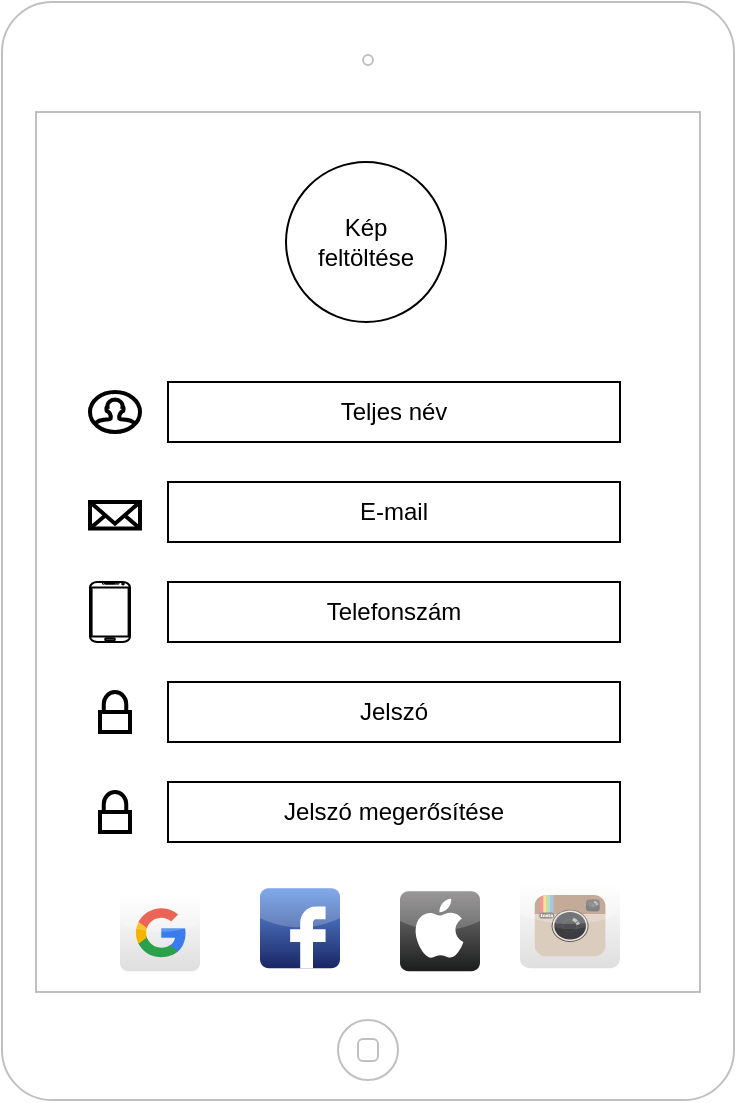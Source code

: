 <mxfile version="15.5.4" type="github">
  <diagram id="Zd_p6vn9Mucd1gjnwBZi" name="Page-1">
    <mxGraphModel dx="1422" dy="737" grid="1" gridSize="10" guides="1" tooltips="1" connect="1" arrows="1" fold="1" page="1" pageScale="1" pageWidth="827" pageHeight="1169" math="0" shadow="0">
      <root>
        <mxCell id="0" />
        <mxCell id="1" parent="0" />
        <mxCell id="3jLeXB2vgVdt_9WdbeqD-1" value="" style="html=1;verticalLabelPosition=bottom;labelBackgroundColor=#ffffff;verticalAlign=top;shadow=0;dashed=0;strokeWidth=1;shape=mxgraph.ios7.misc.ipad7inch;strokeColor=#c0c0c0;" vertex="1" parent="1">
          <mxGeometry x="231" y="110" width="366" height="549" as="geometry" />
        </mxCell>
        <mxCell id="3jLeXB2vgVdt_9WdbeqD-2" value="" style="ellipse;whiteSpace=wrap;html=1;aspect=fixed;" vertex="1" parent="1">
          <mxGeometry x="373" y="190" width="80" height="80" as="geometry" />
        </mxCell>
        <mxCell id="3jLeXB2vgVdt_9WdbeqD-3" value="Kép feltöltése" style="text;html=1;strokeColor=none;fillColor=none;align=center;verticalAlign=middle;whiteSpace=wrap;rounded=0;" vertex="1" parent="1">
          <mxGeometry x="383" y="215" width="60" height="30" as="geometry" />
        </mxCell>
        <mxCell id="3jLeXB2vgVdt_9WdbeqD-5" value="" style="html=1;verticalLabelPosition=bottom;align=center;labelBackgroundColor=#ffffff;verticalAlign=top;strokeWidth=2;strokeColor=#000000;shadow=0;dashed=0;shape=mxgraph.ios7.icons.user;" vertex="1" parent="1">
          <mxGeometry x="275" y="305" width="25" height="20" as="geometry" />
        </mxCell>
        <mxCell id="3jLeXB2vgVdt_9WdbeqD-7" value="Teljes név" style="whiteSpace=wrap;html=1;align=center;" vertex="1" parent="1">
          <mxGeometry x="314" y="300" width="226" height="30" as="geometry" />
        </mxCell>
        <mxCell id="3jLeXB2vgVdt_9WdbeqD-8" value="E-mail" style="whiteSpace=wrap;html=1;align=center;strokeColor=#000000;" vertex="1" parent="1">
          <mxGeometry x="314" y="350" width="226" height="30" as="geometry" />
        </mxCell>
        <mxCell id="3jLeXB2vgVdt_9WdbeqD-9" value="" style="html=1;verticalLabelPosition=bottom;align=center;labelBackgroundColor=#ffffff;verticalAlign=top;strokeWidth=2;strokeColor=#000000;shadow=0;dashed=0;shape=mxgraph.ios7.icons.mail;" vertex="1" parent="1">
          <mxGeometry x="275" y="360" width="25" height="13.25" as="geometry" />
        </mxCell>
        <mxCell id="3jLeXB2vgVdt_9WdbeqD-10" value="Jelszó" style="whiteSpace=wrap;html=1;align=center;strokeColor=#000000;" vertex="1" parent="1">
          <mxGeometry x="314" y="450" width="226" height="30" as="geometry" />
        </mxCell>
        <mxCell id="3jLeXB2vgVdt_9WdbeqD-12" value="Telefonszám" style="whiteSpace=wrap;html=1;align=center;strokeColor=#000000;" vertex="1" parent="1">
          <mxGeometry x="314" y="400" width="226" height="30" as="geometry" />
        </mxCell>
        <mxCell id="3jLeXB2vgVdt_9WdbeqD-13" value="Jelszó megerősítése" style="whiteSpace=wrap;html=1;align=center;strokeColor=#000000;" vertex="1" parent="1">
          <mxGeometry x="314" y="500" width="226" height="30" as="geometry" />
        </mxCell>
        <mxCell id="3jLeXB2vgVdt_9WdbeqD-16" value="" style="dashed=0;outlineConnect=0;html=1;align=center;labelPosition=center;verticalLabelPosition=bottom;verticalAlign=top;shape=mxgraph.webicons.facebook;fillColor=#6294E4;gradientColor=#1A2665;strokeColor=#000000;" vertex="1" parent="1">
          <mxGeometry x="360" y="553.1" width="40" height="40" as="geometry" />
        </mxCell>
        <mxCell id="3jLeXB2vgVdt_9WdbeqD-17" value="" style="dashed=0;outlineConnect=0;html=1;align=center;labelPosition=center;verticalLabelPosition=bottom;verticalAlign=top;shape=mxgraph.webicons.google;gradientColor=#DFDEDE;strokeColor=#000000;" vertex="1" parent="1">
          <mxGeometry x="290" y="556.2" width="40" height="38.45" as="geometry" />
        </mxCell>
        <mxCell id="3jLeXB2vgVdt_9WdbeqD-18" value="" style="dashed=0;outlineConnect=0;html=1;align=center;labelPosition=center;verticalLabelPosition=bottom;verticalAlign=top;shape=mxgraph.webicons.apple;fillColor=#807E7E;gradientColor=#1B1C1C;strokeColor=#000000;" vertex="1" parent="1">
          <mxGeometry x="430" y="554.65" width="40" height="40" as="geometry" />
        </mxCell>
        <mxCell id="3jLeXB2vgVdt_9WdbeqD-19" value="" style="dashed=0;outlineConnect=0;html=1;align=center;labelPosition=center;verticalLabelPosition=bottom;verticalAlign=top;shape=mxgraph.webicons.instagram;gradientColor=#DFDEDE;strokeColor=#000000;" vertex="1" parent="1">
          <mxGeometry x="490" y="550" width="50" height="43.1" as="geometry" />
        </mxCell>
        <mxCell id="3jLeXB2vgVdt_9WdbeqD-21" value="" style="html=1;verticalLabelPosition=bottom;align=center;labelBackgroundColor=#ffffff;verticalAlign=top;strokeWidth=2;strokeColor=#000000;shadow=0;dashed=0;shape=mxgraph.ios7.icons.locked;" vertex="1" parent="1">
          <mxGeometry x="280" y="505" width="15" height="20" as="geometry" />
        </mxCell>
        <mxCell id="3jLeXB2vgVdt_9WdbeqD-23" value="" style="html=1;verticalLabelPosition=bottom;align=center;labelBackgroundColor=#ffffff;verticalAlign=top;strokeWidth=2;strokeColor=#000000;shadow=0;dashed=0;shape=mxgraph.ios7.icons.locked;" vertex="1" parent="1">
          <mxGeometry x="280" y="455" width="15" height="20" as="geometry" />
        </mxCell>
        <mxCell id="3jLeXB2vgVdt_9WdbeqD-25" value="" style="verticalLabelPosition=bottom;verticalAlign=top;html=1;shadow=0;dashed=0;strokeWidth=1;shape=mxgraph.android.phone2;strokeColor=#000000;" vertex="1" parent="1">
          <mxGeometry x="275" y="400" width="20" height="30" as="geometry" />
        </mxCell>
      </root>
    </mxGraphModel>
  </diagram>
</mxfile>
